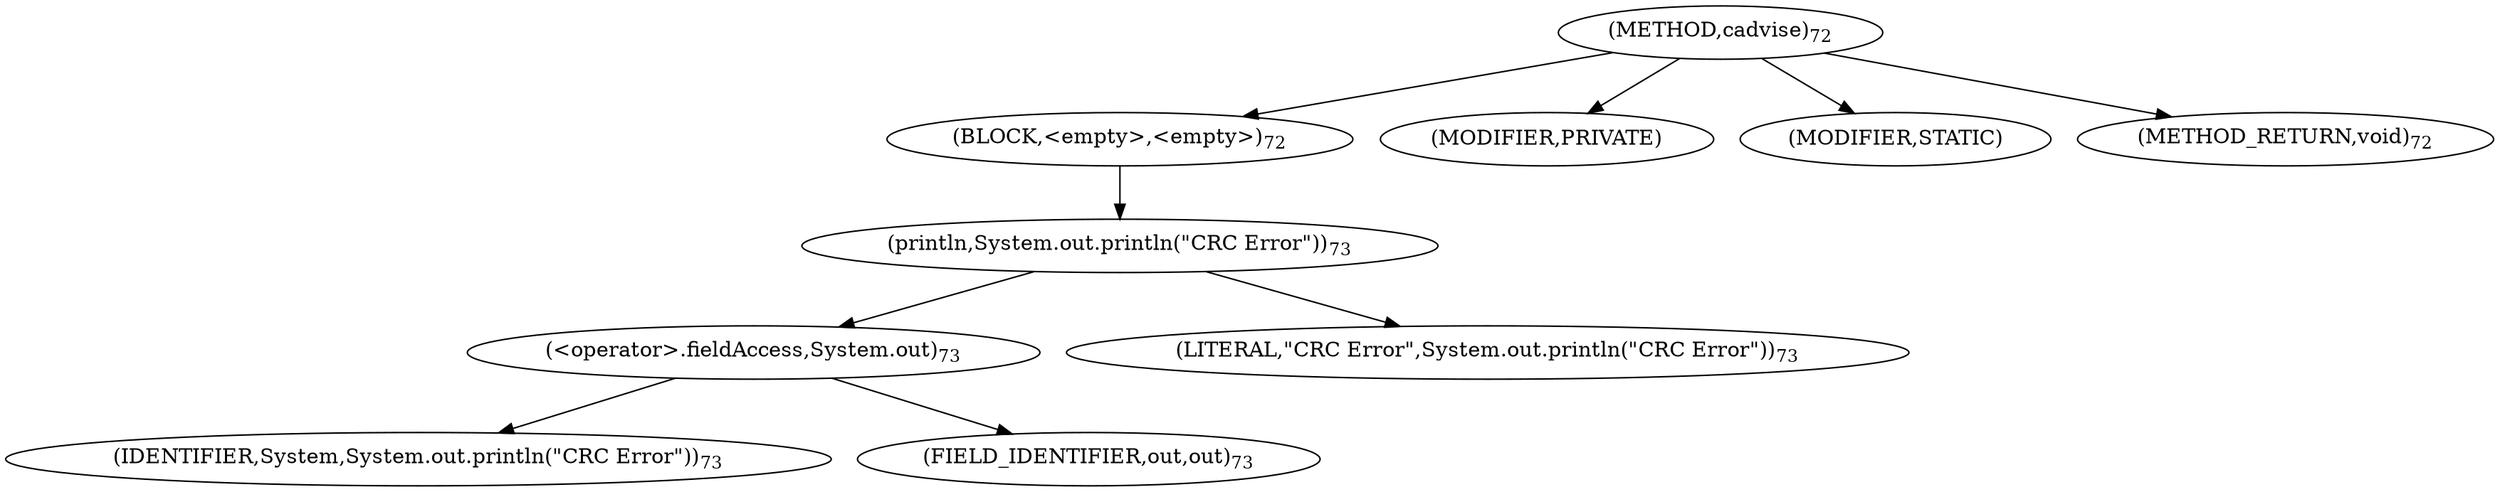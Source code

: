 digraph "cadvise" {  
"122" [label = <(METHOD,cadvise)<SUB>72</SUB>> ]
"123" [label = <(BLOCK,&lt;empty&gt;,&lt;empty&gt;)<SUB>72</SUB>> ]
"124" [label = <(println,System.out.println(&quot;CRC Error&quot;))<SUB>73</SUB>> ]
"125" [label = <(&lt;operator&gt;.fieldAccess,System.out)<SUB>73</SUB>> ]
"126" [label = <(IDENTIFIER,System,System.out.println(&quot;CRC Error&quot;))<SUB>73</SUB>> ]
"127" [label = <(FIELD_IDENTIFIER,out,out)<SUB>73</SUB>> ]
"128" [label = <(LITERAL,&quot;CRC Error&quot;,System.out.println(&quot;CRC Error&quot;))<SUB>73</SUB>> ]
"129" [label = <(MODIFIER,PRIVATE)> ]
"130" [label = <(MODIFIER,STATIC)> ]
"131" [label = <(METHOD_RETURN,void)<SUB>72</SUB>> ]
  "122" -> "123" 
  "122" -> "129" 
  "122" -> "130" 
  "122" -> "131" 
  "123" -> "124" 
  "124" -> "125" 
  "124" -> "128" 
  "125" -> "126" 
  "125" -> "127" 
}
